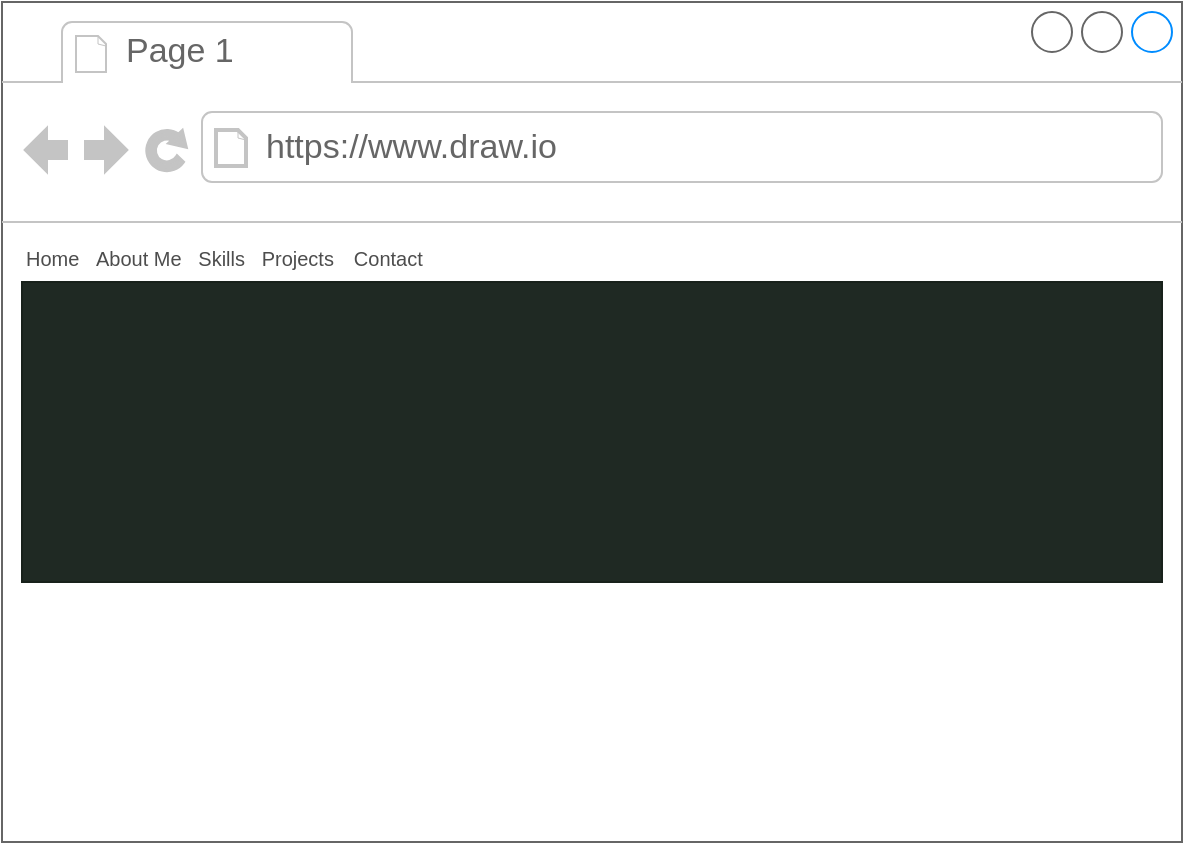 <mxfile version="22.0.6" type="github">
  <diagram name="Page-1" id="SbHMAceTXBNfmyk7gnIv">
    <mxGraphModel dx="786" dy="505" grid="1" gridSize="10" guides="1" tooltips="1" connect="1" arrows="1" fold="1" page="1" pageScale="1" pageWidth="850" pageHeight="1100" math="0" shadow="0">
      <root>
        <mxCell id="0" />
        <mxCell id="1" parent="0" />
        <mxCell id="nKkR5_k983iTj_bYRbfA-1" value="" style="strokeWidth=1;shadow=0;dashed=0;align=center;html=1;shape=mxgraph.mockup.containers.browserWindow;rSize=0;strokeColor=#666666;strokeColor2=#008cff;strokeColor3=#c4c4c4;mainText=,;recursiveResize=0;" vertex="1" parent="1">
          <mxGeometry x="130" y="70" width="590" height="420" as="geometry" />
        </mxCell>
        <mxCell id="nKkR5_k983iTj_bYRbfA-2" value="Page 1" style="strokeWidth=1;shadow=0;dashed=0;align=center;html=1;shape=mxgraph.mockup.containers.anchor;fontSize=17;fontColor=#666666;align=left;whiteSpace=wrap;" vertex="1" parent="nKkR5_k983iTj_bYRbfA-1">
          <mxGeometry x="60" y="12" width="110" height="26" as="geometry" />
        </mxCell>
        <mxCell id="nKkR5_k983iTj_bYRbfA-3" value="https://www.draw.io" style="strokeWidth=1;shadow=0;dashed=0;align=center;html=1;shape=mxgraph.mockup.containers.anchor;rSize=0;fontSize=17;fontColor=#666666;align=left;" vertex="1" parent="nKkR5_k983iTj_bYRbfA-1">
          <mxGeometry x="130" y="60" width="250" height="26" as="geometry" />
        </mxCell>
        <mxCell id="nKkR5_k983iTj_bYRbfA-4" value="" style="verticalLabelPosition=bottom;verticalAlign=top;html=1;shadow=0;dashed=0;strokeWidth=1;shape=mxgraph.ios.iBgFlat;strokeColor=#18211b;fillColor=#1f2923;" vertex="1" parent="nKkR5_k983iTj_bYRbfA-1">
          <mxGeometry x="10" y="140" width="570" height="150" as="geometry" />
        </mxCell>
        <mxCell id="nKkR5_k983iTj_bYRbfA-5" value="Home&amp;nbsp; &amp;nbsp;About Me&amp;nbsp; &amp;nbsp;Skills&amp;nbsp; &amp;nbsp;Projects&lt;span style=&quot;white-space: pre;&quot;&gt;&#x9;&lt;/span&gt;&amp;nbsp; &amp;nbsp;Contact" style="whiteSpace=wrap;html=1;shadow=0;dashed=0;fontSize=10;align=left;fillColor=#FFFFFF;strokeColor=#FFFFFF;fontColor=#4D4D4D;" vertex="1" parent="nKkR5_k983iTj_bYRbfA-1">
          <mxGeometry x="10" y="120" width="220" height="16.88" as="geometry" />
        </mxCell>
      </root>
    </mxGraphModel>
  </diagram>
</mxfile>
